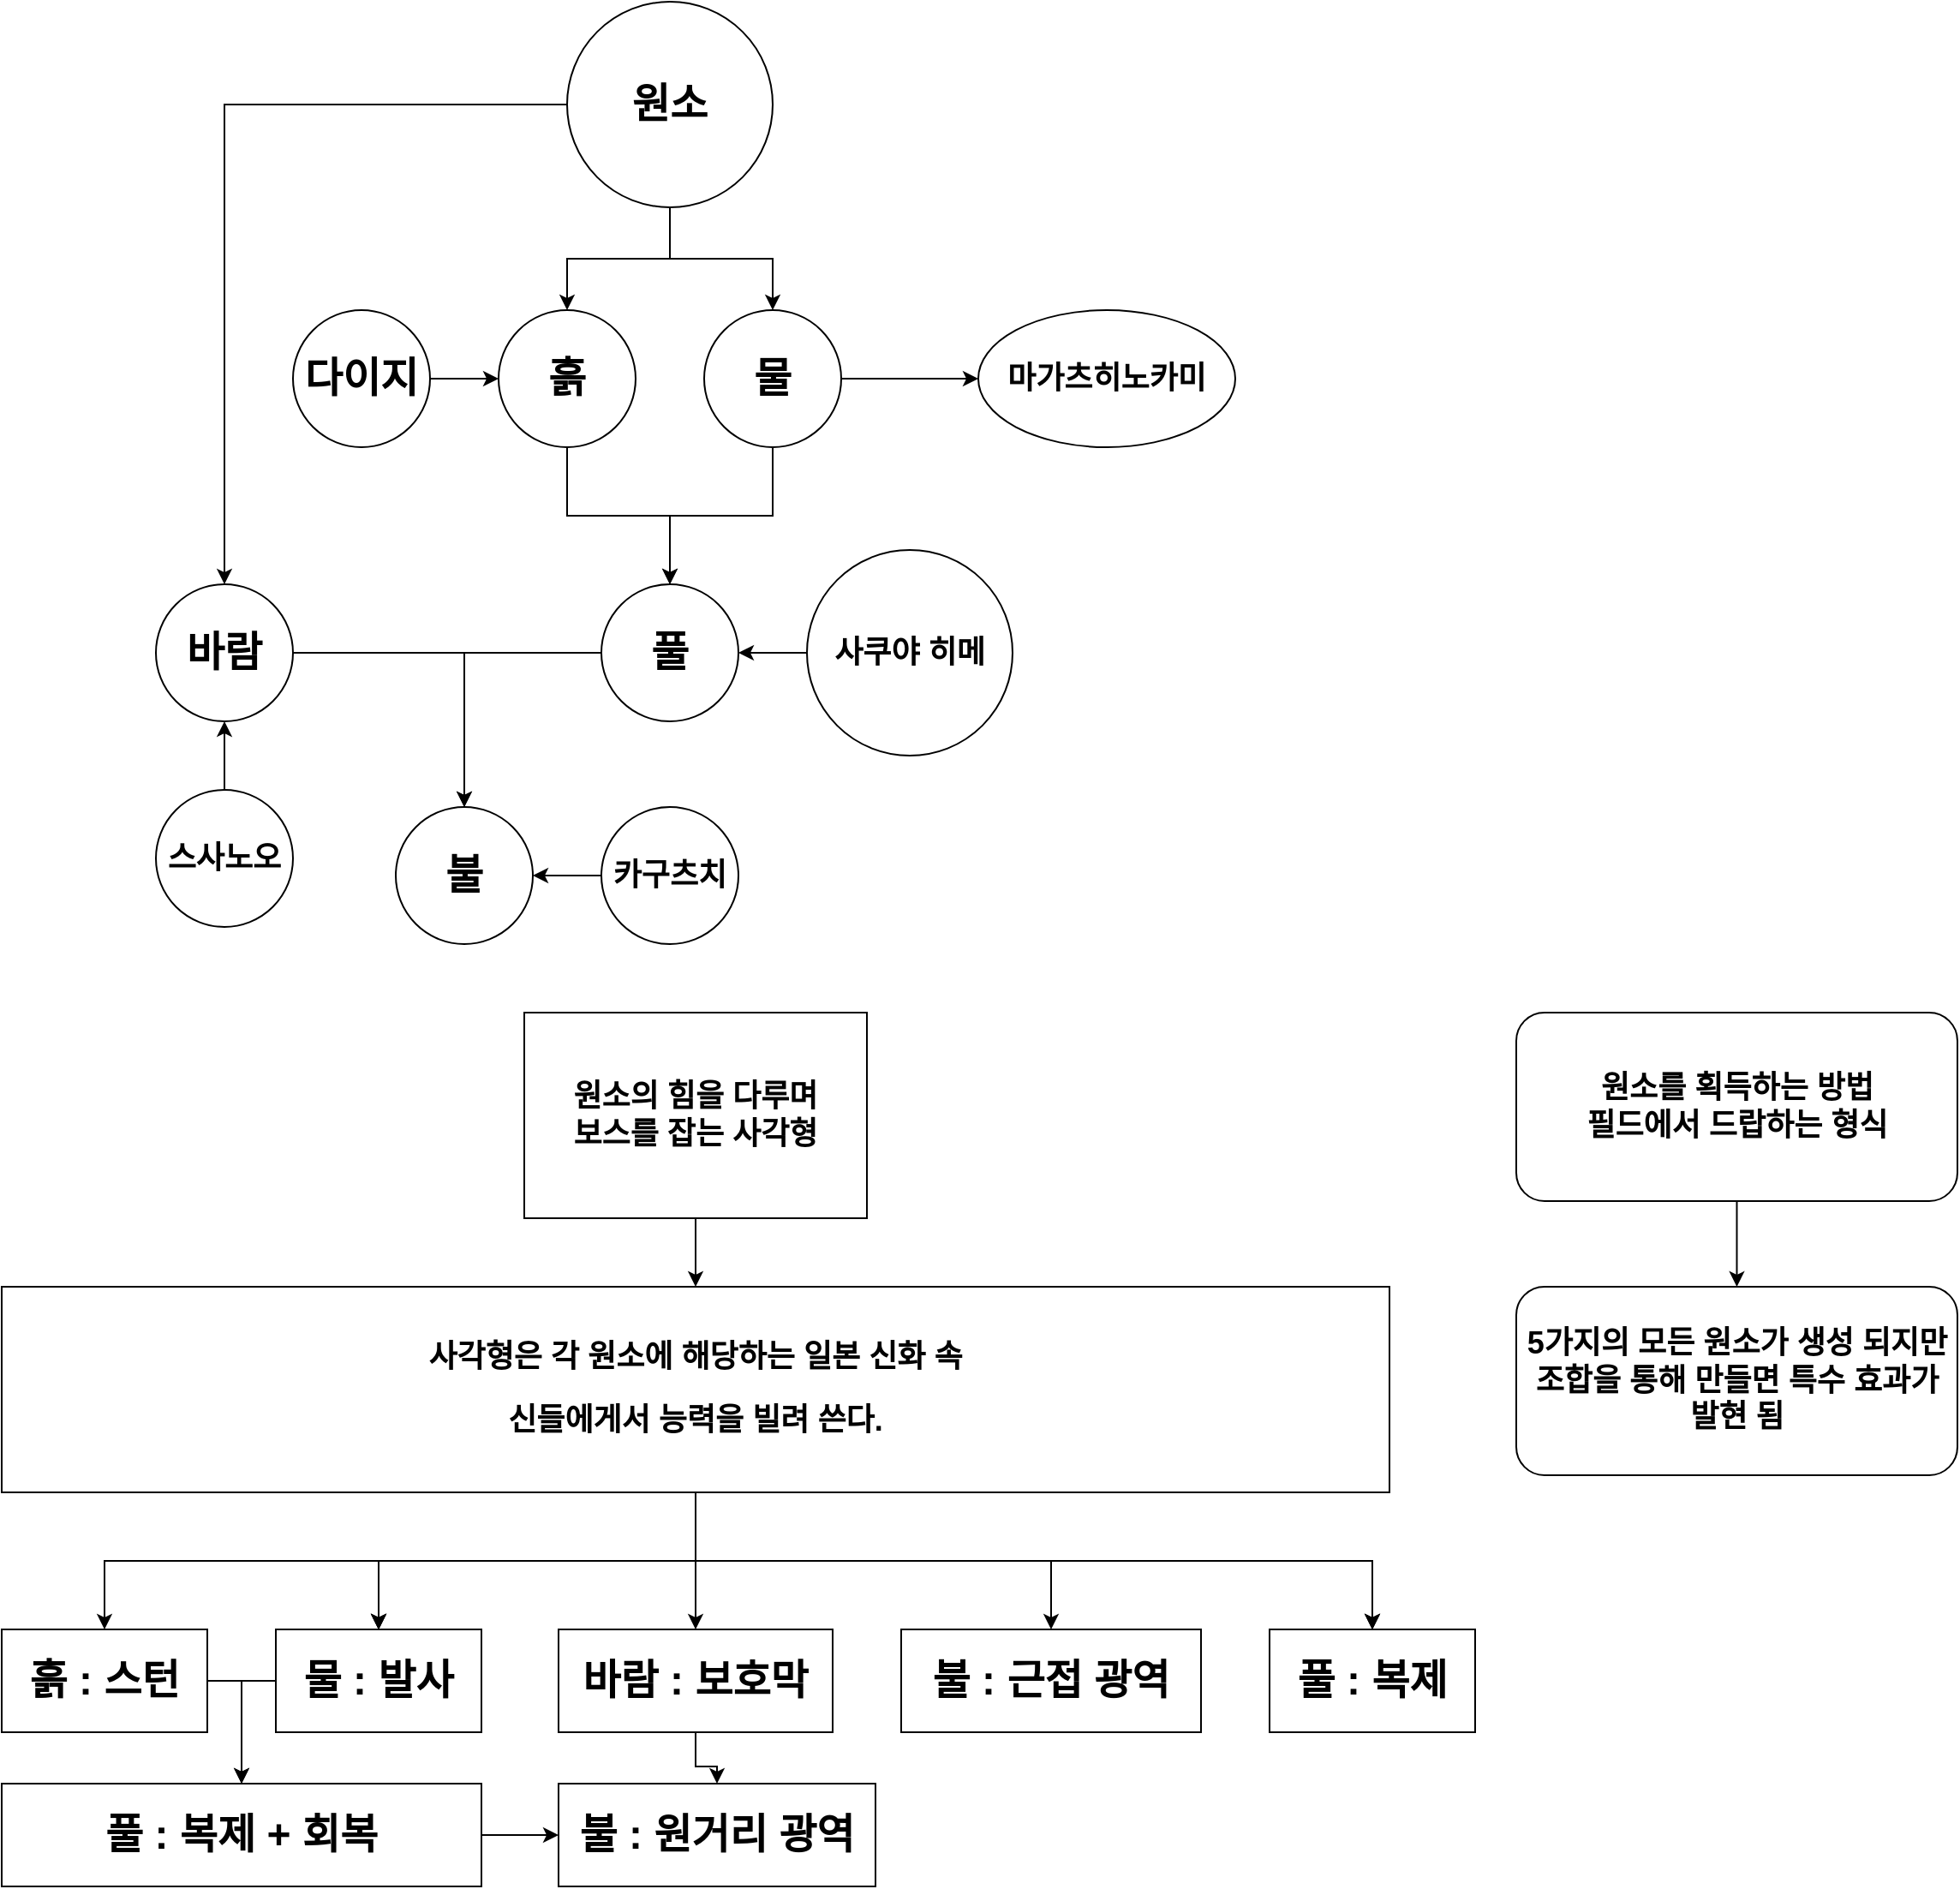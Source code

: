 <mxfile version="24.0.5" type="github">
  <diagram name="페이지-1" id="o7NdSBb5KA4oX2cPSQqY">
    <mxGraphModel dx="2220" dy="1156" grid="1" gridSize="10" guides="1" tooltips="1" connect="1" arrows="1" fold="1" page="1" pageScale="1" pageWidth="827" pageHeight="1169" math="0" shadow="0">
      <root>
        <mxCell id="0" />
        <mxCell id="1" parent="0" />
        <mxCell id="9O12PkgPEP_xrRiqoDo1-5" value="" style="edgeStyle=orthogonalEdgeStyle;rounded=0;orthogonalLoop=1;jettySize=auto;html=1;" edge="1" parent="1" source="9O12PkgPEP_xrRiqoDo1-1" target="9O12PkgPEP_xrRiqoDo1-4">
          <mxGeometry relative="1" as="geometry" />
        </mxCell>
        <mxCell id="9O12PkgPEP_xrRiqoDo1-11" value="" style="edgeStyle=orthogonalEdgeStyle;rounded=0;orthogonalLoop=1;jettySize=auto;html=1;" edge="1" parent="1" source="9O12PkgPEP_xrRiqoDo1-1" target="9O12PkgPEP_xrRiqoDo1-10">
          <mxGeometry relative="1" as="geometry" />
        </mxCell>
        <mxCell id="9O12PkgPEP_xrRiqoDo1-13" value="" style="edgeStyle=orthogonalEdgeStyle;rounded=0;orthogonalLoop=1;jettySize=auto;html=1;" edge="1" parent="1" source="9O12PkgPEP_xrRiqoDo1-1" target="9O12PkgPEP_xrRiqoDo1-12">
          <mxGeometry relative="1" as="geometry" />
        </mxCell>
        <mxCell id="9O12PkgPEP_xrRiqoDo1-1" value="&lt;h1&gt;원소&lt;/h1&gt;" style="ellipse;whiteSpace=wrap;html=1;aspect=fixed;" vertex="1" parent="1">
          <mxGeometry x="1100" y="10" width="120" height="120" as="geometry" />
        </mxCell>
        <mxCell id="9O12PkgPEP_xrRiqoDo1-2" value="&lt;h1&gt;불&lt;/h1&gt;" style="ellipse;whiteSpace=wrap;html=1;" vertex="1" parent="1">
          <mxGeometry x="1000" y="480" width="80" height="80" as="geometry" />
        </mxCell>
        <mxCell id="9O12PkgPEP_xrRiqoDo1-16" style="edgeStyle=orthogonalEdgeStyle;rounded=0;orthogonalLoop=1;jettySize=auto;html=1;" edge="1" parent="1" source="9O12PkgPEP_xrRiqoDo1-4" target="9O12PkgPEP_xrRiqoDo1-14">
          <mxGeometry relative="1" as="geometry" />
        </mxCell>
        <mxCell id="9O12PkgPEP_xrRiqoDo1-44" value="" style="edgeStyle=orthogonalEdgeStyle;rounded=0;orthogonalLoop=1;jettySize=auto;html=1;" edge="1" parent="1" source="9O12PkgPEP_xrRiqoDo1-4" target="9O12PkgPEP_xrRiqoDo1-43">
          <mxGeometry relative="1" as="geometry" />
        </mxCell>
        <mxCell id="9O12PkgPEP_xrRiqoDo1-4" value="&lt;h1&gt;물&lt;/h1&gt;" style="ellipse;whiteSpace=wrap;html=1;" vertex="1" parent="1">
          <mxGeometry x="1180" y="190" width="80" height="80" as="geometry" />
        </mxCell>
        <mxCell id="9O12PkgPEP_xrRiqoDo1-25" style="edgeStyle=orthogonalEdgeStyle;rounded=0;orthogonalLoop=1;jettySize=auto;html=1;" edge="1" parent="1" source="9O12PkgPEP_xrRiqoDo1-10" target="9O12PkgPEP_xrRiqoDo1-2">
          <mxGeometry relative="1" as="geometry" />
        </mxCell>
        <mxCell id="9O12PkgPEP_xrRiqoDo1-10" value="&lt;h1&gt;바람&lt;/h1&gt;" style="ellipse;whiteSpace=wrap;html=1;" vertex="1" parent="1">
          <mxGeometry x="860" y="350" width="80" height="80" as="geometry" />
        </mxCell>
        <mxCell id="9O12PkgPEP_xrRiqoDo1-15" value="" style="edgeStyle=orthogonalEdgeStyle;rounded=0;orthogonalLoop=1;jettySize=auto;html=1;" edge="1" parent="1" source="9O12PkgPEP_xrRiqoDo1-12" target="9O12PkgPEP_xrRiqoDo1-14">
          <mxGeometry relative="1" as="geometry" />
        </mxCell>
        <mxCell id="9O12PkgPEP_xrRiqoDo1-12" value="&lt;h1&gt;흙&lt;/h1&gt;" style="ellipse;whiteSpace=wrap;html=1;" vertex="1" parent="1">
          <mxGeometry x="1060" y="190" width="80" height="80" as="geometry" />
        </mxCell>
        <mxCell id="9O12PkgPEP_xrRiqoDo1-24" style="edgeStyle=orthogonalEdgeStyle;rounded=0;orthogonalLoop=1;jettySize=auto;html=1;" edge="1" parent="1" source="9O12PkgPEP_xrRiqoDo1-14" target="9O12PkgPEP_xrRiqoDo1-2">
          <mxGeometry relative="1" as="geometry" />
        </mxCell>
        <mxCell id="9O12PkgPEP_xrRiqoDo1-14" value="&lt;h1&gt;풀&lt;/h1&gt;" style="ellipse;whiteSpace=wrap;html=1;" vertex="1" parent="1">
          <mxGeometry x="1120" y="350" width="80" height="80" as="geometry" />
        </mxCell>
        <mxCell id="9O12PkgPEP_xrRiqoDo1-40" value="" style="edgeStyle=orthogonalEdgeStyle;rounded=0;orthogonalLoop=1;jettySize=auto;html=1;" edge="1" parent="1" source="9O12PkgPEP_xrRiqoDo1-27" target="9O12PkgPEP_xrRiqoDo1-39">
          <mxGeometry relative="1" as="geometry" />
        </mxCell>
        <mxCell id="9O12PkgPEP_xrRiqoDo1-27" value="&lt;h2&gt;원소의 힘을 다루며&lt;br&gt;보스를 잡는 사각형&lt;/h2&gt;" style="rounded=0;whiteSpace=wrap;html=1;" vertex="1" parent="1">
          <mxGeometry x="1075" y="600" width="200" height="120" as="geometry" />
        </mxCell>
        <mxCell id="9O12PkgPEP_xrRiqoDo1-29" style="edgeStyle=orthogonalEdgeStyle;rounded=0;orthogonalLoop=1;jettySize=auto;html=1;" edge="1" parent="1" source="9O12PkgPEP_xrRiqoDo1-28" target="9O12PkgPEP_xrRiqoDo1-12">
          <mxGeometry relative="1" as="geometry" />
        </mxCell>
        <mxCell id="9O12PkgPEP_xrRiqoDo1-28" value="&lt;h1&gt;다이지&lt;/h1&gt;" style="ellipse;whiteSpace=wrap;html=1;aspect=fixed;" vertex="1" parent="1">
          <mxGeometry x="940" y="190" width="80" height="80" as="geometry" />
        </mxCell>
        <mxCell id="9O12PkgPEP_xrRiqoDo1-33" value="" style="edgeStyle=orthogonalEdgeStyle;rounded=0;orthogonalLoop=1;jettySize=auto;html=1;" edge="1" parent="1" source="9O12PkgPEP_xrRiqoDo1-32" target="9O12PkgPEP_xrRiqoDo1-14">
          <mxGeometry relative="1" as="geometry" />
        </mxCell>
        <mxCell id="9O12PkgPEP_xrRiqoDo1-32" value="&lt;h2&gt;사쿠야 히메&lt;/h2&gt;" style="ellipse;whiteSpace=wrap;html=1;aspect=fixed;direction=south;" vertex="1" parent="1">
          <mxGeometry x="1240" y="330" width="120" height="120" as="geometry" />
        </mxCell>
        <mxCell id="9O12PkgPEP_xrRiqoDo1-35" value="" style="edgeStyle=orthogonalEdgeStyle;rounded=0;orthogonalLoop=1;jettySize=auto;html=1;" edge="1" parent="1" source="9O12PkgPEP_xrRiqoDo1-34" target="9O12PkgPEP_xrRiqoDo1-10">
          <mxGeometry relative="1" as="geometry" />
        </mxCell>
        <mxCell id="9O12PkgPEP_xrRiqoDo1-34" value="&lt;h2&gt;스사노오&lt;/h2&gt;" style="ellipse;whiteSpace=wrap;html=1;aspect=fixed;" vertex="1" parent="1">
          <mxGeometry x="860" y="470" width="80" height="80" as="geometry" />
        </mxCell>
        <mxCell id="9O12PkgPEP_xrRiqoDo1-37" style="edgeStyle=orthogonalEdgeStyle;rounded=0;orthogonalLoop=1;jettySize=auto;html=1;" edge="1" parent="1" source="9O12PkgPEP_xrRiqoDo1-36" target="9O12PkgPEP_xrRiqoDo1-2">
          <mxGeometry relative="1" as="geometry" />
        </mxCell>
        <mxCell id="9O12PkgPEP_xrRiqoDo1-36" value="&lt;h2&gt;카구츠치&lt;/h2&gt;" style="ellipse;whiteSpace=wrap;html=1;aspect=fixed;" vertex="1" parent="1">
          <mxGeometry x="1120" y="480" width="80" height="80" as="geometry" />
        </mxCell>
        <mxCell id="9O12PkgPEP_xrRiqoDo1-42" value="" style="edgeStyle=orthogonalEdgeStyle;rounded=0;orthogonalLoop=1;jettySize=auto;html=1;" edge="1" parent="1" source="9O12PkgPEP_xrRiqoDo1-39" target="9O12PkgPEP_xrRiqoDo1-41">
          <mxGeometry relative="1" as="geometry" />
        </mxCell>
        <mxCell id="9O12PkgPEP_xrRiqoDo1-47" value="" style="edgeStyle=orthogonalEdgeStyle;rounded=0;orthogonalLoop=1;jettySize=auto;html=1;" edge="1" parent="1" source="9O12PkgPEP_xrRiqoDo1-39" target="9O12PkgPEP_xrRiqoDo1-46">
          <mxGeometry relative="1" as="geometry" />
        </mxCell>
        <mxCell id="9O12PkgPEP_xrRiqoDo1-48" value="" style="edgeStyle=orthogonalEdgeStyle;rounded=0;orthogonalLoop=1;jettySize=auto;html=1;" edge="1" parent="1" source="9O12PkgPEP_xrRiqoDo1-39" target="9O12PkgPEP_xrRiqoDo1-46">
          <mxGeometry relative="1" as="geometry" />
        </mxCell>
        <mxCell id="9O12PkgPEP_xrRiqoDo1-49" value="" style="edgeStyle=orthogonalEdgeStyle;rounded=0;orthogonalLoop=1;jettySize=auto;html=1;" edge="1" parent="1" source="9O12PkgPEP_xrRiqoDo1-39" target="9O12PkgPEP_xrRiqoDo1-46">
          <mxGeometry relative="1" as="geometry" />
        </mxCell>
        <mxCell id="9O12PkgPEP_xrRiqoDo1-50" value="" style="edgeStyle=orthogonalEdgeStyle;rounded=0;orthogonalLoop=1;jettySize=auto;html=1;" edge="1" parent="1" source="9O12PkgPEP_xrRiqoDo1-39" target="9O12PkgPEP_xrRiqoDo1-46">
          <mxGeometry relative="1" as="geometry" />
        </mxCell>
        <mxCell id="9O12PkgPEP_xrRiqoDo1-52" value="" style="edgeStyle=orthogonalEdgeStyle;rounded=0;orthogonalLoop=1;jettySize=auto;html=1;" edge="1" parent="1" source="9O12PkgPEP_xrRiqoDo1-39" target="9O12PkgPEP_xrRiqoDo1-51">
          <mxGeometry relative="1" as="geometry" />
        </mxCell>
        <mxCell id="9O12PkgPEP_xrRiqoDo1-54" value="" style="edgeStyle=orthogonalEdgeStyle;rounded=0;orthogonalLoop=1;jettySize=auto;html=1;" edge="1" parent="1" source="9O12PkgPEP_xrRiqoDo1-39" target="9O12PkgPEP_xrRiqoDo1-53">
          <mxGeometry relative="1" as="geometry" />
        </mxCell>
        <mxCell id="9O12PkgPEP_xrRiqoDo1-59" value="" style="edgeStyle=orthogonalEdgeStyle;rounded=0;orthogonalLoop=1;jettySize=auto;html=1;" edge="1" parent="1" source="9O12PkgPEP_xrRiqoDo1-39" target="9O12PkgPEP_xrRiqoDo1-51">
          <mxGeometry relative="1" as="geometry" />
        </mxCell>
        <mxCell id="9O12PkgPEP_xrRiqoDo1-60" value="" style="edgeStyle=orthogonalEdgeStyle;rounded=0;orthogonalLoop=1;jettySize=auto;html=1;" edge="1" parent="1" source="9O12PkgPEP_xrRiqoDo1-39" target="9O12PkgPEP_xrRiqoDo1-51">
          <mxGeometry relative="1" as="geometry" />
        </mxCell>
        <mxCell id="9O12PkgPEP_xrRiqoDo1-62" value="" style="edgeStyle=orthogonalEdgeStyle;rounded=0;orthogonalLoop=1;jettySize=auto;html=1;" edge="1" parent="1" source="9O12PkgPEP_xrRiqoDo1-39" target="9O12PkgPEP_xrRiqoDo1-61">
          <mxGeometry relative="1" as="geometry" />
        </mxCell>
        <mxCell id="9O12PkgPEP_xrRiqoDo1-39" value="&lt;h2&gt;사각형은 각 원소에 해당하는 일본 신화 속&lt;/h2&gt;&lt;h2&gt;신들에게서 능력을 빌려 쓴다.&lt;/h2&gt;" style="rounded=0;whiteSpace=wrap;html=1;" vertex="1" parent="1">
          <mxGeometry x="770" y="760" width="810" height="120" as="geometry" />
        </mxCell>
        <mxCell id="9O12PkgPEP_xrRiqoDo1-41" value="&lt;h1&gt;흙 : 스턴&lt;/h1&gt;" style="whiteSpace=wrap;html=1;rounded=0;" vertex="1" parent="1">
          <mxGeometry x="770" y="960" width="120" height="60" as="geometry" />
        </mxCell>
        <mxCell id="9O12PkgPEP_xrRiqoDo1-43" value="&lt;h2&gt;마가츠히노카미&lt;/h2&gt;" style="ellipse;whiteSpace=wrap;html=1;" vertex="1" parent="1">
          <mxGeometry x="1340" y="190" width="150" height="80" as="geometry" />
        </mxCell>
        <mxCell id="9O12PkgPEP_xrRiqoDo1-73" value="" style="edgeStyle=orthogonalEdgeStyle;rounded=0;orthogonalLoop=1;jettySize=auto;html=1;" edge="1" parent="1" source="9O12PkgPEP_xrRiqoDo1-46" target="9O12PkgPEP_xrRiqoDo1-72">
          <mxGeometry relative="1" as="geometry">
            <Array as="points">
              <mxPoint x="910" y="990" />
            </Array>
          </mxGeometry>
        </mxCell>
        <mxCell id="9O12PkgPEP_xrRiqoDo1-46" value="&lt;h1&gt;물 : 발사&lt;/h1&gt;" style="whiteSpace=wrap;html=1;rounded=0;" vertex="1" parent="1">
          <mxGeometry x="930" y="960" width="120" height="60" as="geometry" />
        </mxCell>
        <mxCell id="9O12PkgPEP_xrRiqoDo1-51" value="&lt;h1&gt;풀 : 복제&lt;/h1&gt;" style="whiteSpace=wrap;html=1;rounded=0;" vertex="1" parent="1">
          <mxGeometry x="1510" y="960" width="120" height="60" as="geometry" />
        </mxCell>
        <mxCell id="9O12PkgPEP_xrRiqoDo1-76" value="" style="edgeStyle=orthogonalEdgeStyle;rounded=0;orthogonalLoop=1;jettySize=auto;html=1;" edge="1" parent="1" source="9O12PkgPEP_xrRiqoDo1-53" target="9O12PkgPEP_xrRiqoDo1-75">
          <mxGeometry relative="1" as="geometry" />
        </mxCell>
        <mxCell id="9O12PkgPEP_xrRiqoDo1-53" value="&lt;h1&gt;바람 : 보호막&lt;/h1&gt;" style="whiteSpace=wrap;html=1;rounded=0;" vertex="1" parent="1">
          <mxGeometry x="1095" y="960" width="160" height="60" as="geometry" />
        </mxCell>
        <mxCell id="9O12PkgPEP_xrRiqoDo1-61" value="&lt;h1&gt;불 : 근접 광역&lt;/h1&gt;" style="whiteSpace=wrap;html=1;rounded=0;" vertex="1" parent="1">
          <mxGeometry x="1295" y="960" width="175" height="60" as="geometry" />
        </mxCell>
        <mxCell id="9O12PkgPEP_xrRiqoDo1-65" value="" style="edgeStyle=orthogonalEdgeStyle;rounded=0;orthogonalLoop=1;jettySize=auto;html=1;" edge="1" parent="1" source="9O12PkgPEP_xrRiqoDo1-63" target="9O12PkgPEP_xrRiqoDo1-64">
          <mxGeometry relative="1" as="geometry" />
        </mxCell>
        <mxCell id="9O12PkgPEP_xrRiqoDo1-63" value="&lt;h2&gt;원소를 획득하는 방법&lt;br&gt;필드에서 드랍하는 형식&lt;/h2&gt;" style="rounded=1;whiteSpace=wrap;html=1;" vertex="1" parent="1">
          <mxGeometry x="1654" y="600" width="257.5" height="110" as="geometry" />
        </mxCell>
        <mxCell id="9O12PkgPEP_xrRiqoDo1-64" value="&lt;h2&gt;5가지의 모든 원소가 생성 되지만 조합을 통해 만들면 특수 효과가 발현 됨&lt;/h2&gt;" style="rounded=1;whiteSpace=wrap;html=1;" vertex="1" parent="1">
          <mxGeometry x="1654" y="760" width="257.5" height="110" as="geometry" />
        </mxCell>
        <mxCell id="9O12PkgPEP_xrRiqoDo1-74" value="" style="edgeStyle=orthogonalEdgeStyle;rounded=0;orthogonalLoop=1;jettySize=auto;html=1;" edge="1" parent="1" source="9O12PkgPEP_xrRiqoDo1-41" target="9O12PkgPEP_xrRiqoDo1-72">
          <mxGeometry relative="1" as="geometry">
            <mxPoint x="890" y="990" as="sourcePoint" />
            <mxPoint x="910" y="1100" as="targetPoint" />
            <Array as="points">
              <mxPoint x="910" y="990" />
            </Array>
          </mxGeometry>
        </mxCell>
        <mxCell id="9O12PkgPEP_xrRiqoDo1-77" value="" style="edgeStyle=orthogonalEdgeStyle;rounded=0;orthogonalLoop=1;jettySize=auto;html=1;" edge="1" parent="1" source="9O12PkgPEP_xrRiqoDo1-72" target="9O12PkgPEP_xrRiqoDo1-75">
          <mxGeometry relative="1" as="geometry" />
        </mxCell>
        <mxCell id="9O12PkgPEP_xrRiqoDo1-72" value="&lt;h1&gt;풀 : 복제 + 회복&lt;/h1&gt;" style="whiteSpace=wrap;html=1;rounded=0;" vertex="1" parent="1">
          <mxGeometry x="770" y="1050" width="280" height="60" as="geometry" />
        </mxCell>
        <mxCell id="9O12PkgPEP_xrRiqoDo1-75" value="&lt;h1&gt;불 : 원거리 광역&lt;/h1&gt;" style="whiteSpace=wrap;html=1;rounded=0;" vertex="1" parent="1">
          <mxGeometry x="1095" y="1050" width="185" height="60" as="geometry" />
        </mxCell>
      </root>
    </mxGraphModel>
  </diagram>
</mxfile>
